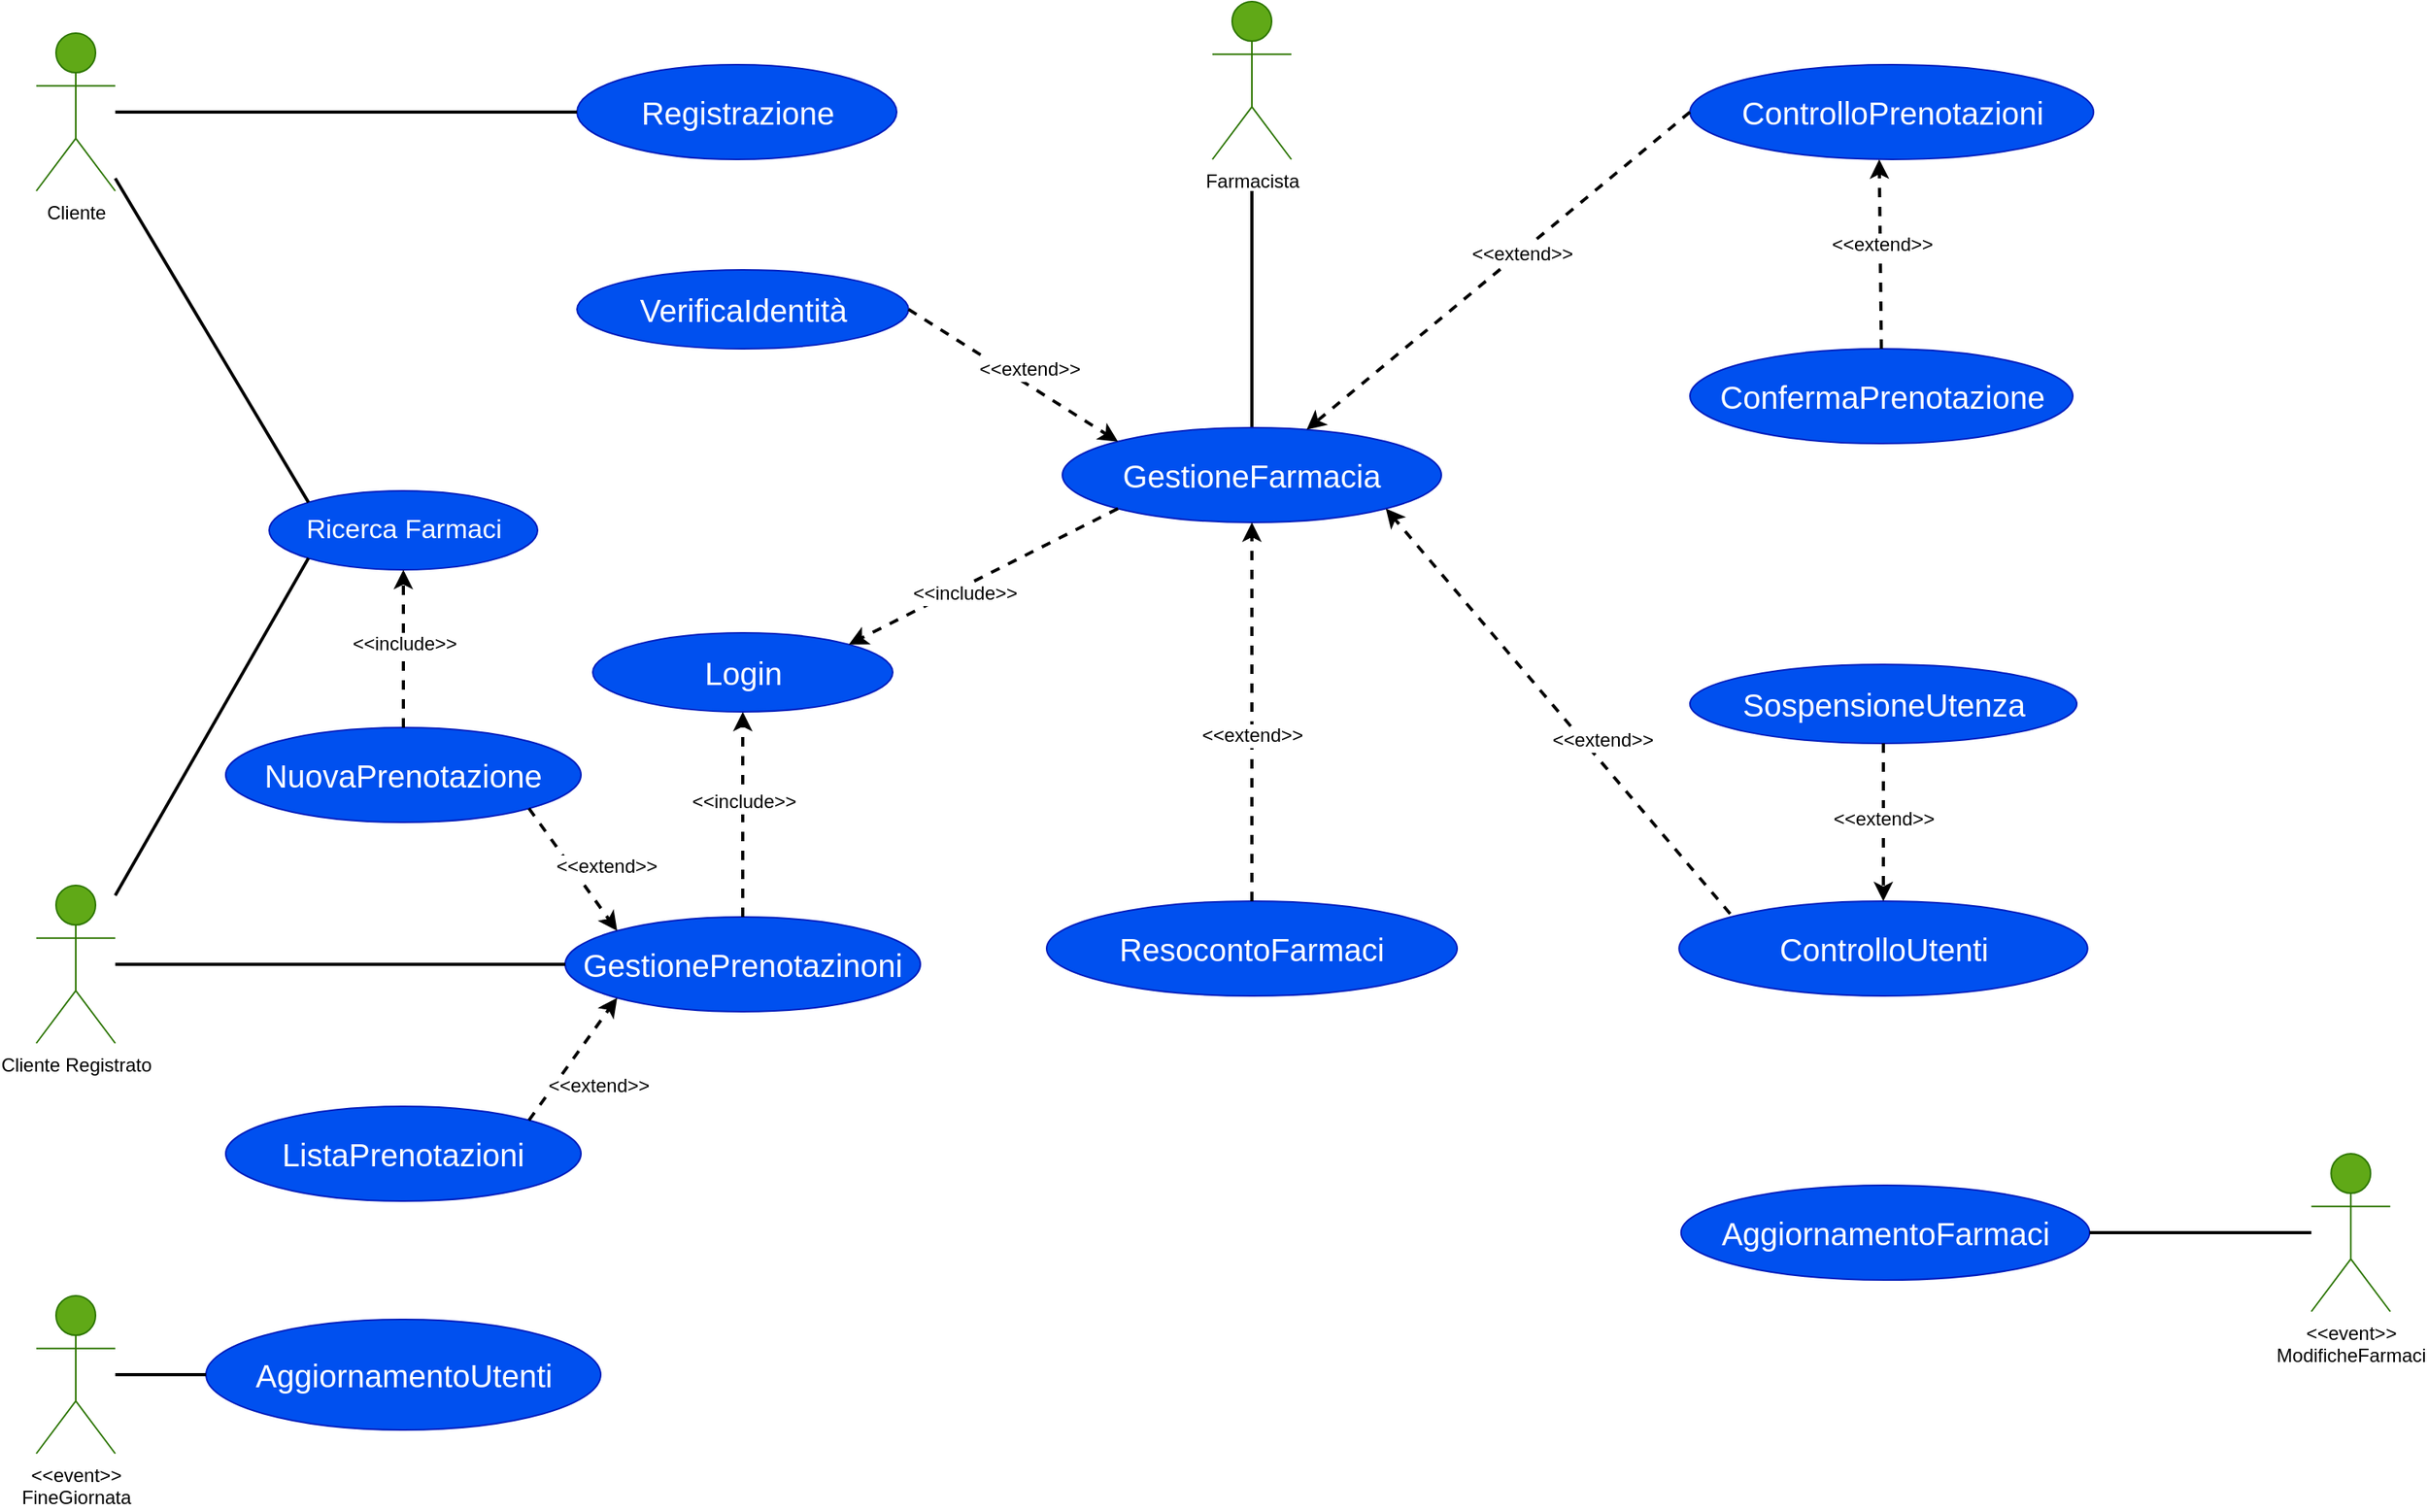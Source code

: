 <mxfile version="14.8.2" type="device"><diagram id="tvK6cBiT5HbZ4G7E3XdF" name="CasiUso"><mxGraphModel dx="3566" dy="1786" grid="1" gridSize="10" guides="1" tooltips="1" connect="1" arrows="1" fold="1" page="1" pageScale="1" pageWidth="827" pageHeight="1169" math="0" shadow="0"><root><mxCell id="-emfXJIrsEHp6i_pkIrM-0"/><mxCell id="-emfXJIrsEHp6i_pkIrM-1" parent="-emfXJIrsEHp6i_pkIrM-0"/><mxCell id="-emfXJIrsEHp6i_pkIrM-4" value="" style="endArrow=none;html=1;shadow=0;strokeWidth=2;fontSize=17;fontColor=#000000;exitX=0.5;exitY=0;exitDx=0;exitDy=0;fillColor=#1ba1e2;" parent="-emfXJIrsEHp6i_pkIrM-1" source="-emfXJIrsEHp6i_pkIrM-6" edge="1"><mxGeometry width="50" height="50" relative="1" as="geometry"><mxPoint x="1538.12" y="480" as="sourcePoint"/><mxPoint x="1290" y="520" as="targetPoint"/></mxGeometry></mxCell><mxCell id="-emfXJIrsEHp6i_pkIrM-5" value="&lt;font style=&quot;font-size: 20px&quot;&gt;Registrazione&lt;/font&gt;" style="ellipse;whiteSpace=wrap;html=1;fillColor=#0050ef;strokeColor=#001DBC;labelBackgroundColor=none;fontColor=#ffffff;" parent="-emfXJIrsEHp6i_pkIrM-1" vertex="1"><mxGeometry x="862.5" y="440" width="202.5" height="60" as="geometry"/></mxCell><mxCell id="-emfXJIrsEHp6i_pkIrM-6" value="GestioneFarmacia" style="ellipse;whiteSpace=wrap;html=1;labelBackgroundColor=none;fillColor=#0050ef;strokeColor=#001DBC;fontSize=20;fontColor=#ffffff;" parent="-emfXJIrsEHp6i_pkIrM-1" vertex="1"><mxGeometry x="1170" y="670" width="240" height="60" as="geometry"/></mxCell><mxCell id="-emfXJIrsEHp6i_pkIrM-7" value="GestionePrenotazinoni" style="ellipse;whiteSpace=wrap;html=1;labelBackgroundColor=none;fontSize=20;fillColor=#0050ef;strokeColor=#001DBC;fontColor=#ffffff;" parent="-emfXJIrsEHp6i_pkIrM-1" vertex="1"><mxGeometry x="855" y="980" width="225" height="60" as="geometry"/></mxCell><mxCell id="-emfXJIrsEHp6i_pkIrM-8" value="" style="endArrow=classic;html=1;shadow=0;strokeColor=#000000;strokeWidth=2;fontSize=13;dashed=1;exitX=0.5;exitY=0;exitDx=0;exitDy=0;entryX=0.5;entryY=1;entryDx=0;entryDy=0;" parent="-emfXJIrsEHp6i_pkIrM-1" source="-emfXJIrsEHp6i_pkIrM-7" target="-emfXJIrsEHp6i_pkIrM-10" edge="1"><mxGeometry width="50" height="50" relative="1" as="geometry"><mxPoint x="830" y="955" as="sourcePoint"/><mxPoint x="880" y="905" as="targetPoint"/><Array as="points"/></mxGeometry></mxCell><mxCell id="-emfXJIrsEHp6i_pkIrM-9" value="&amp;lt;&amp;lt;include&amp;gt;&amp;gt;" style="edgeLabel;html=1;align=center;verticalAlign=middle;resizable=0;points=[];fontSize=12;fontColor=#000000;" parent="-emfXJIrsEHp6i_pkIrM-8" vertex="1" connectable="0"><mxGeometry x="0.327" y="-1" relative="1" as="geometry"><mxPoint x="-1" y="13" as="offset"/></mxGeometry></mxCell><mxCell id="-emfXJIrsEHp6i_pkIrM-10" value="&lt;div&gt;Login&lt;/div&gt;" style="ellipse;whiteSpace=wrap;html=1;labelBackgroundColor=none;fontSize=20;fillColor=#0050ef;strokeColor=#001DBC;fontColor=#ffffff;" parent="-emfXJIrsEHp6i_pkIrM-1" vertex="1"><mxGeometry x="872.5" y="800" width="190" height="50" as="geometry"/></mxCell><mxCell id="-emfXJIrsEHp6i_pkIrM-11" value="VerificaIdentità" style="ellipse;whiteSpace=wrap;html=1;labelBackgroundColor=none;fontSize=20;fillColor=#0050ef;strokeColor=#001DBC;fontColor=#ffffff;" parent="-emfXJIrsEHp6i_pkIrM-1" vertex="1"><mxGeometry x="862.5" y="570" width="210" height="50" as="geometry"/></mxCell><mxCell id="-emfXJIrsEHp6i_pkIrM-12" value="" style="endArrow=classic;html=1;shadow=0;dashed=1;strokeColor=#000000;strokeWidth=2;fontSize=12;fontColor=#000000;exitX=1;exitY=0.5;exitDx=0;exitDy=0;entryX=0;entryY=0;entryDx=0;entryDy=0;" parent="-emfXJIrsEHp6i_pkIrM-1" source="-emfXJIrsEHp6i_pkIrM-11" target="-emfXJIrsEHp6i_pkIrM-6" edge="1"><mxGeometry width="50" height="50" relative="1" as="geometry"><mxPoint x="1160" y="685" as="sourcePoint"/><mxPoint x="1220" y="725" as="targetPoint"/></mxGeometry></mxCell><mxCell id="-emfXJIrsEHp6i_pkIrM-13" value="&amp;lt;&amp;lt;extend&amp;gt;&amp;gt;" style="edgeLabel;html=1;align=center;verticalAlign=middle;resizable=0;points=[];fontSize=12;fontColor=#000000;" parent="-emfXJIrsEHp6i_pkIrM-12" vertex="1" connectable="0"><mxGeometry x="-0.245" y="3" relative="1" as="geometry"><mxPoint x="25.1" y="9.15" as="offset"/></mxGeometry></mxCell><mxCell id="-emfXJIrsEHp6i_pkIrM-14" value="Ricerca Farmaci" style="ellipse;whiteSpace=wrap;html=1;labelBackgroundColor=none;fontSize=17;fillColor=#0050ef;strokeColor=#001DBC;fontColor=#ffffff;" parent="-emfXJIrsEHp6i_pkIrM-1" vertex="1"><mxGeometry x="667.5" y="710" width="170" height="50" as="geometry"/></mxCell><mxCell id="-emfXJIrsEHp6i_pkIrM-15" value="" style="endArrow=none;html=1;shadow=0;strokeWidth=2;fontSize=17;fontColor=#000000;entryX=0;entryY=1;entryDx=0;entryDy=0;fillColor=#1ba1e2;" parent="-emfXJIrsEHp6i_pkIrM-1" source="-emfXJIrsEHp6i_pkIrM-63" target="-emfXJIrsEHp6i_pkIrM-14" edge="1"><mxGeometry width="50" height="50" relative="1" as="geometry"><mxPoint x="690" y="1000" as="sourcePoint"/><mxPoint x="730" y="895" as="targetPoint"/></mxGeometry></mxCell><mxCell id="-emfXJIrsEHp6i_pkIrM-16" value="" style="endArrow=none;html=1;shadow=0;strokeWidth=2;fontSize=17;fontColor=#000000;entryX=0;entryY=0.5;entryDx=0;entryDy=0;fillColor=#1ba1e2;" parent="-emfXJIrsEHp6i_pkIrM-1" source="-emfXJIrsEHp6i_pkIrM-63" target="-emfXJIrsEHp6i_pkIrM-7" edge="1"><mxGeometry width="50" height="50" relative="1" as="geometry"><mxPoint x="690" y="1000" as="sourcePoint"/><mxPoint x="770" y="995" as="targetPoint"/></mxGeometry></mxCell><mxCell id="-emfXJIrsEHp6i_pkIrM-17" value="" style="endArrow=none;html=1;shadow=0;strokeWidth=2;fontSize=17;fontColor=#000000;exitX=0;exitY=0;exitDx=0;exitDy=0;fillColor=#1ba1e2;" parent="-emfXJIrsEHp6i_pkIrM-1" source="-emfXJIrsEHp6i_pkIrM-14" target="-emfXJIrsEHp6i_pkIrM-58" edge="1"><mxGeometry width="50" height="50" relative="1" as="geometry"><mxPoint x="730" y="625" as="sourcePoint"/><mxPoint x="680" y="475" as="targetPoint"/></mxGeometry></mxCell><mxCell id="-emfXJIrsEHp6i_pkIrM-18" value="" style="endArrow=none;html=1;shadow=0;strokeWidth=2;fontSize=17;fontColor=#000000;entryX=0;entryY=0.5;entryDx=0;entryDy=0;fillColor=#1ba1e2;" parent="-emfXJIrsEHp6i_pkIrM-1" source="-emfXJIrsEHp6i_pkIrM-58" target="-emfXJIrsEHp6i_pkIrM-5" edge="1"><mxGeometry width="50" height="50" relative="1" as="geometry"><mxPoint x="680" y="475.0" as="sourcePoint"/><mxPoint x="800" y="475" as="targetPoint"/></mxGeometry></mxCell><mxCell id="-emfXJIrsEHp6i_pkIrM-19" value="SospensioneUtenza" style="ellipse;whiteSpace=wrap;html=1;labelBackgroundColor=none;fontSize=20;fillColor=#0050ef;strokeColor=#001DBC;direction=west;fontColor=#ffffff;" parent="-emfXJIrsEHp6i_pkIrM-1" vertex="1"><mxGeometry x="1567.5" y="820" width="245" height="50" as="geometry"/></mxCell><mxCell id="-emfXJIrsEHp6i_pkIrM-21" value="ControlloUtenti" style="ellipse;whiteSpace=wrap;html=1;labelBackgroundColor=none;fontSize=20;fillColor=#0050ef;strokeColor=#001DBC;fontColor=#ffffff;" parent="-emfXJIrsEHp6i_pkIrM-1" vertex="1"><mxGeometry x="1560.62" y="970" width="258.75" height="60" as="geometry"/></mxCell><mxCell id="-emfXJIrsEHp6i_pkIrM-22" value="" style="endArrow=classic;html=1;shadow=0;strokeColor=#000000;strokeWidth=2;fontSize=20;fontColor=#000000;exitX=0.5;exitY=0;exitDx=0;exitDy=0;entryX=0.5;entryY=0;entryDx=0;entryDy=0;dashed=1;" parent="-emfXJIrsEHp6i_pkIrM-1" source="-emfXJIrsEHp6i_pkIrM-19" target="-emfXJIrsEHp6i_pkIrM-21" edge="1"><mxGeometry width="50" height="50" relative="1" as="geometry"><mxPoint x="1355.62" y="780" as="sourcePoint"/><mxPoint x="1405.62" y="730" as="targetPoint"/></mxGeometry></mxCell><mxCell id="-emfXJIrsEHp6i_pkIrM-23" value="&amp;lt;&amp;lt;extend&amp;gt;&amp;gt;" style="edgeLabel;html=1;align=center;verticalAlign=middle;resizable=0;points=[];fontSize=12;fontColor=#000000;" parent="-emfXJIrsEHp6i_pkIrM-22" vertex="1" connectable="0"><mxGeometry x="0.2" y="-1" relative="1" as="geometry"><mxPoint x="1" y="-12.35" as="offset"/></mxGeometry></mxCell><mxCell id="-emfXJIrsEHp6i_pkIrM-24" value="ResocontoFarmaci" style="ellipse;whiteSpace=wrap;html=1;fontSize=20;fillColor=#0050ef;strokeColor=#001DBC;fontColor=#ffffff;" parent="-emfXJIrsEHp6i_pkIrM-1" vertex="1"><mxGeometry x="1160" y="970" width="260" height="60" as="geometry"/></mxCell><mxCell id="-emfXJIrsEHp6i_pkIrM-25" value="" style="endArrow=classic;html=1;dashed=1;fontSize=12;exitX=0;exitY=1;exitDx=0;exitDy=0;entryX=1;entryY=0;entryDx=0;entryDy=0;strokeWidth=2;jumpStyle=arc;jumpSize=17;" parent="-emfXJIrsEHp6i_pkIrM-1" source="-emfXJIrsEHp6i_pkIrM-6" target="-emfXJIrsEHp6i_pkIrM-10" edge="1"><mxGeometry width="50" height="50" relative="1" as="geometry"><mxPoint x="1160" y="775" as="sourcePoint"/><mxPoint x="1210" y="725" as="targetPoint"/></mxGeometry></mxCell><mxCell id="-emfXJIrsEHp6i_pkIrM-26" value="&amp;lt;&amp;lt;include&amp;gt;&amp;gt;" style="edgeLabel;html=1;align=center;verticalAlign=middle;resizable=0;points=[];fontSize=12;" parent="-emfXJIrsEHp6i_pkIrM-25" vertex="1" connectable="0"><mxGeometry x="0.173" y="5" relative="1" as="geometry"><mxPoint y="-1" as="offset"/></mxGeometry></mxCell><mxCell id="-emfXJIrsEHp6i_pkIrM-27" value="" style="endArrow=classic;html=1;shadow=0;strokeColor=#000000;strokeWidth=2;fontSize=12;fontColor=#000000;exitX=0.5;exitY=0;exitDx=0;exitDy=0;entryX=0.5;entryY=1;entryDx=0;entryDy=0;dashed=1;" parent="-emfXJIrsEHp6i_pkIrM-1" source="-emfXJIrsEHp6i_pkIrM-24" target="-emfXJIrsEHp6i_pkIrM-6" edge="1"><mxGeometry width="50" height="50" relative="1" as="geometry"><mxPoint x="1240" y="778.11" as="sourcePoint"/><mxPoint x="1386.897" y="941.897" as="targetPoint"/></mxGeometry></mxCell><mxCell id="-emfXJIrsEHp6i_pkIrM-28" value="&amp;lt;&amp;lt;extend&amp;gt;&amp;gt;" style="edgeLabel;html=1;align=center;verticalAlign=middle;resizable=0;points=[];fontSize=12;fontColor=#000000;" parent="-emfXJIrsEHp6i_pkIrM-27" vertex="1" connectable="0"><mxGeometry x="-0.245" y="3" relative="1" as="geometry"><mxPoint x="3" y="-15.0" as="offset"/></mxGeometry></mxCell><mxCell id="-emfXJIrsEHp6i_pkIrM-29" value="" style="endArrow=classic;html=1;shadow=0;dashed=1;strokeColor=#000000;strokeWidth=2;fontSize=12;fontColor=#000000;exitX=0.125;exitY=0.133;exitDx=0;exitDy=0;entryX=1;entryY=1;entryDx=0;entryDy=0;exitPerimeter=0;" parent="-emfXJIrsEHp6i_pkIrM-1" source="-emfXJIrsEHp6i_pkIrM-21" target="-emfXJIrsEHp6i_pkIrM-6" edge="1"><mxGeometry width="50" height="50" relative="1" as="geometry"><mxPoint x="1470" y="800" as="sourcePoint"/><mxPoint x="1470" y="680" as="targetPoint"/></mxGeometry></mxCell><mxCell id="-emfXJIrsEHp6i_pkIrM-30" value="&amp;lt;&amp;lt;extend&amp;gt;&amp;gt;" style="edgeLabel;html=1;align=center;verticalAlign=middle;resizable=0;points=[];fontSize=12;fontColor=#000000;" parent="-emfXJIrsEHp6i_pkIrM-29" vertex="1" connectable="0"><mxGeometry x="-0.245" y="3" relative="1" as="geometry"><mxPoint x="3" y="-15.0" as="offset"/></mxGeometry></mxCell><mxCell id="-emfXJIrsEHp6i_pkIrM-31" value="ControlloPrenotazioni" style="ellipse;whiteSpace=wrap;html=1;labelBackgroundColor=none;fontSize=20;fillColor=#0050ef;strokeColor=#001DBC;direction=west;fontColor=#ffffff;" parent="-emfXJIrsEHp6i_pkIrM-1" vertex="1"><mxGeometry x="1567.5" y="440" width="255.62" height="60" as="geometry"/></mxCell><mxCell id="-emfXJIrsEHp6i_pkIrM-32" value="" style="endArrow=classic;html=1;shadow=0;strokeColor=#000000;strokeWidth=2;fontSize=13;fontColor=#000000;dashed=1;exitX=1;exitY=0.5;exitDx=0;exitDy=0;" parent="-emfXJIrsEHp6i_pkIrM-1" source="-emfXJIrsEHp6i_pkIrM-31" target="-emfXJIrsEHp6i_pkIrM-6" edge="1"><mxGeometry width="50" height="50" relative="1" as="geometry"><mxPoint x="1556.87" y="584.29" as="sourcePoint"/><mxPoint x="1399.37" y="584.29" as="targetPoint"/></mxGeometry></mxCell><mxCell id="-emfXJIrsEHp6i_pkIrM-33" value="&amp;lt;&amp;lt;extend&amp;gt;&amp;gt;" style="edgeLabel;html=1;align=center;verticalAlign=middle;resizable=0;points=[];fontSize=12;fontColor=#000000;" parent="-emfXJIrsEHp6i_pkIrM-32" vertex="1" connectable="0"><mxGeometry x="-0.312" y="-2" relative="1" as="geometry"><mxPoint x="-22" y="22" as="offset"/></mxGeometry></mxCell><mxCell id="-emfXJIrsEHp6i_pkIrM-34" value="ConfermaPrenotazione" style="ellipse;whiteSpace=wrap;html=1;labelBackgroundColor=none;fontSize=20;fillColor=#0050ef;strokeColor=#001DBC;direction=west;fontColor=#ffffff;" parent="-emfXJIrsEHp6i_pkIrM-1" vertex="1"><mxGeometry x="1567.5" y="620" width="242.5" height="60" as="geometry"/></mxCell><mxCell id="-emfXJIrsEHp6i_pkIrM-35" value="" style="endArrow=classic;html=1;shadow=0;strokeColor=#000000;strokeWidth=2;fontSize=20;fontColor=#000000;entryX=0.531;entryY=0;entryDx=0;entryDy=0;dashed=1;exitX=0.5;exitY=1;exitDx=0;exitDy=0;entryPerimeter=0;" parent="-emfXJIrsEHp6i_pkIrM-1" source="-emfXJIrsEHp6i_pkIrM-34" target="-emfXJIrsEHp6i_pkIrM-31" edge="1"><mxGeometry width="50" height="50" relative="1" as="geometry"><mxPoint x="1681.68" y="550" as="sourcePoint"/><mxPoint x="1681.68" y="490" as="targetPoint"/></mxGeometry></mxCell><mxCell id="-emfXJIrsEHp6i_pkIrM-36" value="&amp;lt;&amp;lt;extend&amp;gt;&amp;gt;" style="edgeLabel;html=1;align=center;verticalAlign=middle;resizable=0;points=[];fontSize=12;fontColor=#000000;" parent="-emfXJIrsEHp6i_pkIrM-35" vertex="1" connectable="0"><mxGeometry x="0.2" y="-1" relative="1" as="geometry"><mxPoint y="6" as="offset"/></mxGeometry></mxCell><mxCell id="-emfXJIrsEHp6i_pkIrM-58" value="&lt;div&gt;Cliente&lt;/div&gt;" style="shape=umlActor;verticalLabelPosition=bottom;verticalAlign=top;html=1;outlineConnect=0;labelBackgroundColor=none;fontSize=12;fillColor=#60a917;strokeColor=#2D7600;" parent="-emfXJIrsEHp6i_pkIrM-1" vertex="1"><mxGeometry x="520" y="420" width="50" height="100" as="geometry"/></mxCell><mxCell id="-emfXJIrsEHp6i_pkIrM-62" value="&lt;div&gt;Farmacista&lt;/div&gt;&lt;div&gt;&lt;br&gt;&lt;/div&gt;" style="shape=umlActor;verticalLabelPosition=bottom;verticalAlign=top;html=1;outlineConnect=0;labelBackgroundColor=none;fontSize=12;fillColor=#60a917;strokeColor=#2D7600;" parent="-emfXJIrsEHp6i_pkIrM-1" vertex="1"><mxGeometry x="1265" y="400" width="50" height="100" as="geometry"/></mxCell><mxCell id="-emfXJIrsEHp6i_pkIrM-63" value="&lt;div&gt;Cliente Registrato&lt;/div&gt;" style="shape=umlActor;verticalLabelPosition=bottom;verticalAlign=top;html=1;outlineConnect=0;labelBackgroundColor=none;fontSize=12;fillColor=#60a917;strokeColor=#2D7600;" parent="-emfXJIrsEHp6i_pkIrM-1" vertex="1"><mxGeometry x="520" y="960" width="50" height="100" as="geometry"/></mxCell><mxCell id="-emfXJIrsEHp6i_pkIrM-64" value="ListaPrenotazioni" style="ellipse;whiteSpace=wrap;html=1;labelBackgroundColor=none;fontSize=20;fillColor=#0050ef;strokeColor=#001DBC;fontColor=#ffffff;" parent="-emfXJIrsEHp6i_pkIrM-1" vertex="1"><mxGeometry x="640" y="1100" width="225" height="60" as="geometry"/></mxCell><mxCell id="-emfXJIrsEHp6i_pkIrM-65" value="NuovaPrenotazione" style="ellipse;whiteSpace=wrap;html=1;labelBackgroundColor=none;fontSize=20;fillColor=#0050ef;strokeColor=#001DBC;fontColor=#ffffff;" parent="-emfXJIrsEHp6i_pkIrM-1" vertex="1"><mxGeometry x="640" y="860" width="225" height="60" as="geometry"/></mxCell><mxCell id="-emfXJIrsEHp6i_pkIrM-66" value="" style="endArrow=classic;html=1;shadow=0;dashed=1;strokeColor=#000000;strokeWidth=2;fontSize=12;fontColor=#000000;exitX=1;exitY=1;exitDx=0;exitDy=0;entryX=0;entryY=0;entryDx=0;entryDy=0;" parent="-emfXJIrsEHp6i_pkIrM-1" source="-emfXJIrsEHp6i_pkIrM-65" target="-emfXJIrsEHp6i_pkIrM-7" edge="1"><mxGeometry width="50" height="50" relative="1" as="geometry"><mxPoint x="739.85" y="958.11" as="sourcePoint"/><mxPoint x="872.497" y="1041.897" as="targetPoint"/></mxGeometry></mxCell><mxCell id="-emfXJIrsEHp6i_pkIrM-67" value="&amp;lt;&amp;lt;extend&amp;gt;&amp;gt;" style="edgeLabel;html=1;align=center;verticalAlign=middle;resizable=0;points=[];fontSize=12;fontColor=#000000;" parent="-emfXJIrsEHp6i_pkIrM-66" vertex="1" connectable="0"><mxGeometry x="-0.245" y="3" relative="1" as="geometry"><mxPoint x="25.1" y="9.15" as="offset"/></mxGeometry></mxCell><mxCell id="-emfXJIrsEHp6i_pkIrM-68" value="" style="endArrow=classic;html=1;shadow=0;dashed=1;strokeColor=#000000;strokeWidth=2;fontSize=12;fontColor=#000000;exitX=1;exitY=0;exitDx=0;exitDy=0;entryX=0;entryY=1;entryDx=0;entryDy=0;" parent="-emfXJIrsEHp6i_pkIrM-1" source="-emfXJIrsEHp6i_pkIrM-64" target="-emfXJIrsEHp6i_pkIrM-7" edge="1"><mxGeometry width="50" height="50" relative="1" as="geometry"><mxPoint x="704.85" y="980" as="sourcePoint"/><mxPoint x="837.497" y="1063.787" as="targetPoint"/></mxGeometry></mxCell><mxCell id="-emfXJIrsEHp6i_pkIrM-69" value="&amp;lt;&amp;lt;extend&amp;gt;&amp;gt;" style="edgeLabel;html=1;align=center;verticalAlign=middle;resizable=0;points=[];fontSize=12;fontColor=#000000;" parent="-emfXJIrsEHp6i_pkIrM-68" vertex="1" connectable="0"><mxGeometry x="-0.245" y="3" relative="1" as="geometry"><mxPoint x="25.1" y="9.15" as="offset"/></mxGeometry></mxCell><mxCell id="D2BzFCEfA7IyISI80Iu8-0" value="" style="endArrow=classic;html=1;shadow=0;strokeColor=#000000;strokeWidth=2;fontSize=13;dashed=1;exitX=0.5;exitY=0;exitDx=0;exitDy=0;entryX=0.5;entryY=1;entryDx=0;entryDy=0;" parent="-emfXJIrsEHp6i_pkIrM-1" source="-emfXJIrsEHp6i_pkIrM-65" target="-emfXJIrsEHp6i_pkIrM-14" edge="1"><mxGeometry width="50" height="50" relative="1" as="geometry"><mxPoint x="740" y="900" as="sourcePoint"/><mxPoint x="760" y="760" as="targetPoint"/><Array as="points"/></mxGeometry></mxCell><mxCell id="D2BzFCEfA7IyISI80Iu8-1" value="&amp;lt;&amp;lt;include&amp;gt;&amp;gt;" style="edgeLabel;html=1;align=center;verticalAlign=middle;resizable=0;points=[];fontSize=12;fontColor=#000000;" parent="D2BzFCEfA7IyISI80Iu8-0" vertex="1" connectable="0"><mxGeometry x="0.327" y="-1" relative="1" as="geometry"><mxPoint x="-1" y="13" as="offset"/></mxGeometry></mxCell><mxCell id="fiS7aKom3gxmbyCqnSlU-3" value="&lt;div&gt;&amp;lt;&amp;lt;event&amp;gt;&amp;gt;&lt;/div&gt;&lt;div&gt;FineGiornata&lt;br&gt;&lt;/div&gt;" style="shape=umlActor;verticalLabelPosition=bottom;verticalAlign=top;html=1;outlineConnect=0;labelBackgroundColor=none;fontSize=12;fillColor=#60a917;strokeColor=#2D7600;" parent="-emfXJIrsEHp6i_pkIrM-1" vertex="1"><mxGeometry x="520" y="1220" width="50" height="100" as="geometry"/></mxCell><mxCell id="fiS7aKom3gxmbyCqnSlU-4" value="AggiornamentoUtenti" style="ellipse;whiteSpace=wrap;html=1;labelBackgroundColor=none;fontSize=20;fillColor=#0050ef;strokeColor=#001DBC;fontColor=#ffffff;" parent="-emfXJIrsEHp6i_pkIrM-1" vertex="1"><mxGeometry x="627.5" y="1235" width="250" height="70" as="geometry"/></mxCell><mxCell id="fiS7aKom3gxmbyCqnSlU-5" value="" style="endArrow=none;html=1;shadow=0;strokeWidth=2;fontSize=20;fontColor=#000000;fillColor=#1ba1e2;jumpStyle=arc;jumpSize=13;" parent="-emfXJIrsEHp6i_pkIrM-1" source="fiS7aKom3gxmbyCqnSlU-4" target="fiS7aKom3gxmbyCqnSlU-3" edge="1"><mxGeometry width="50" height="50" relative="1" as="geometry"><mxPoint x="666.13" y="1300" as="sourcePoint"/><mxPoint x="716.13" y="1300" as="targetPoint"/><Array as="points"/></mxGeometry></mxCell><mxCell id="fiS7aKom3gxmbyCqnSlU-6" value="&lt;div&gt;&amp;lt;&amp;lt;event&amp;gt;&amp;gt;&lt;/div&gt;&lt;div&gt;ModificheFarmaci&lt;/div&gt;" style="shape=umlActor;verticalLabelPosition=bottom;verticalAlign=top;html=1;outlineConnect=0;labelBackgroundColor=none;fontSize=12;fillColor=#60a917;strokeColor=#2D7600;" parent="-emfXJIrsEHp6i_pkIrM-1" vertex="1"><mxGeometry x="1961.12" y="1130" width="50" height="100" as="geometry"/></mxCell><mxCell id="fiS7aKom3gxmbyCqnSlU-7" value="AggiornamentoFarmaci" style="ellipse;whiteSpace=wrap;html=1;labelBackgroundColor=none;fontSize=20;fillColor=#0050ef;strokeColor=#001DBC;fontColor=#ffffff;" parent="-emfXJIrsEHp6i_pkIrM-1" vertex="1"><mxGeometry x="1561.87" y="1150" width="258.75" height="60" as="geometry"/></mxCell><mxCell id="fiS7aKom3gxmbyCqnSlU-8" value="" style="endArrow=none;html=1;shadow=0;strokeWidth=2;fontSize=20;fontColor=#000000;fillColor=#1ba1e2;jumpStyle=arc;jumpSize=13;" parent="-emfXJIrsEHp6i_pkIrM-1" source="fiS7aKom3gxmbyCqnSlU-7" target="fiS7aKom3gxmbyCqnSlU-6" edge="1"><mxGeometry width="50" height="50" relative="1" as="geometry"><mxPoint x="1788" y="1180" as="sourcePoint"/><mxPoint x="1838" y="1180" as="targetPoint"/><Array as="points"/></mxGeometry></mxCell></root></mxGraphModel></diagram></mxfile>